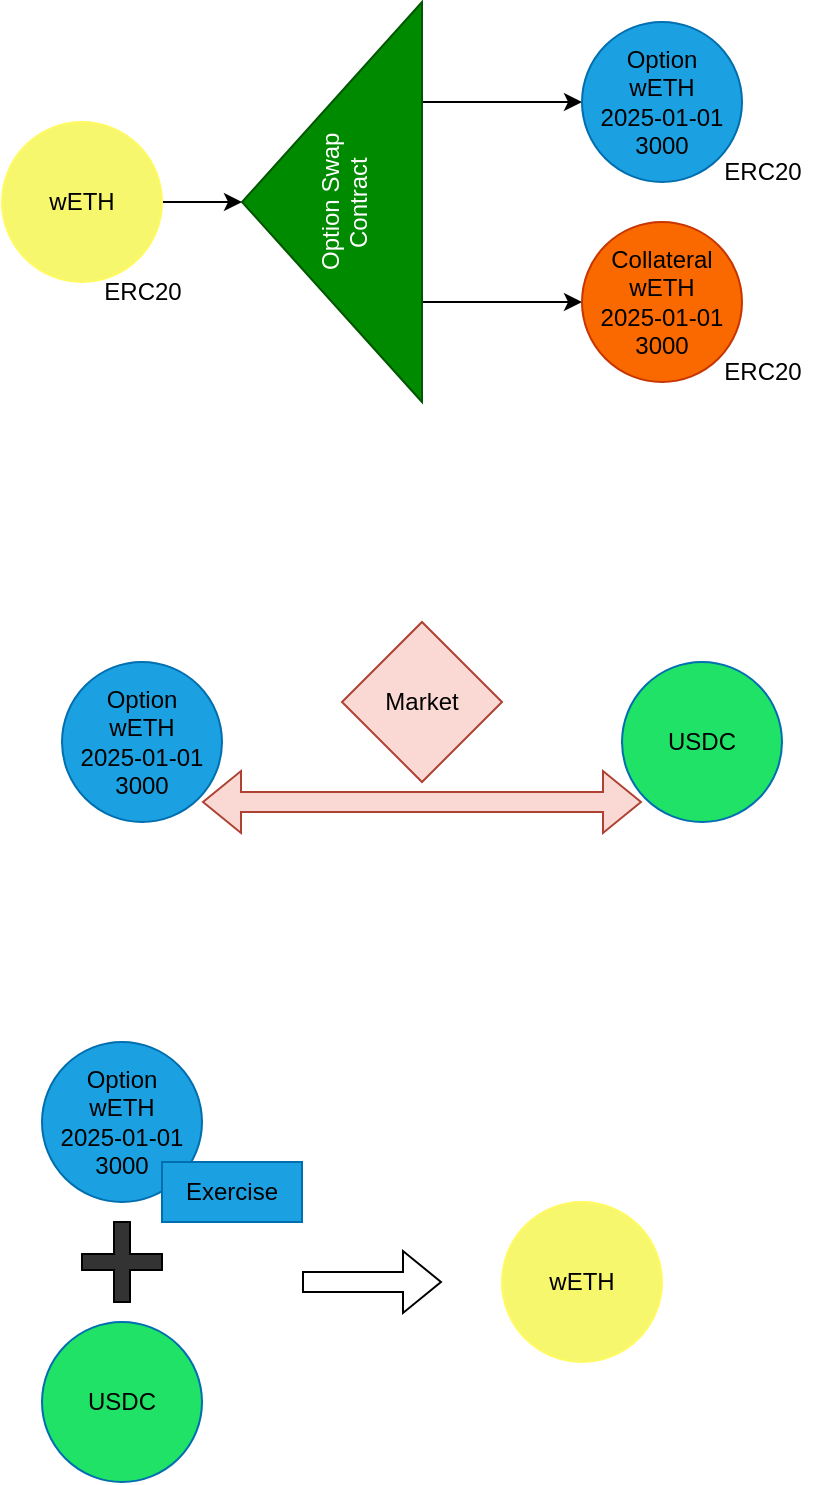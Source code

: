<mxfile version="24.8.2">
  <diagram name="Page-1" id="T6b0QDDt3_OT0mwsR_Ze">
    <mxGraphModel dx="1224" dy="774" grid="1" gridSize="10" guides="1" tooltips="1" connect="1" arrows="1" fold="1" page="1" pageScale="1" pageWidth="850" pageHeight="1100" math="0" shadow="0">
      <root>
        <mxCell id="0" />
        <mxCell id="1" parent="0" />
        <mxCell id="bA5UnjsFuITjD8SUiumk-10" style="edgeStyle=orthogonalEdgeStyle;rounded=0;orthogonalLoop=1;jettySize=auto;html=1;exitX=0;exitY=0.75;exitDx=0;exitDy=0;" edge="1" parent="1" source="bA5UnjsFuITjD8SUiumk-1" target="bA5UnjsFuITjD8SUiumk-7">
          <mxGeometry relative="1" as="geometry" />
        </mxCell>
        <mxCell id="bA5UnjsFuITjD8SUiumk-11" style="edgeStyle=orthogonalEdgeStyle;rounded=0;orthogonalLoop=1;jettySize=auto;html=1;exitX=0;exitY=0.25;exitDx=0;exitDy=0;entryX=0;entryY=0.5;entryDx=0;entryDy=0;" edge="1" parent="1" source="bA5UnjsFuITjD8SUiumk-1" target="bA5UnjsFuITjD8SUiumk-6">
          <mxGeometry relative="1" as="geometry" />
        </mxCell>
        <mxCell id="bA5UnjsFuITjD8SUiumk-1" value="&lt;div&gt;&lt;br&gt;&lt;/div&gt;Option Swap&lt;div&gt;Contract&lt;/div&gt;" style="triangle;whiteSpace=wrap;html=1;rotation=-180;fillColor=#008a00;strokeColor=#005700;fontColor=#ffffff;textDirection=vertical-rl;verticalAlign=middle;" vertex="1" parent="1">
          <mxGeometry x="360" y="300" width="90" height="200" as="geometry" />
        </mxCell>
        <mxCell id="bA5UnjsFuITjD8SUiumk-5" value="" style="edgeStyle=orthogonalEdgeStyle;rounded=0;orthogonalLoop=1;jettySize=auto;html=1;" edge="1" parent="1" source="bA5UnjsFuITjD8SUiumk-4" target="bA5UnjsFuITjD8SUiumk-1">
          <mxGeometry relative="1" as="geometry" />
        </mxCell>
        <mxCell id="bA5UnjsFuITjD8SUiumk-4" value="&lt;font color=&quot;#000000&quot;&gt;wETH&lt;/font&gt;" style="ellipse;whiteSpace=wrap;html=1;aspect=fixed;fillColor=#F7F76E;fontColor=#ffffff;strokeColor=#FFFA61;" vertex="1" parent="1">
          <mxGeometry x="240" y="360" width="80" height="80" as="geometry" />
        </mxCell>
        <mxCell id="bA5UnjsFuITjD8SUiumk-6" value="&lt;font color=&quot;#000000&quot;&gt;Collateral&lt;/font&gt;&lt;div style=&quot;color: rgb(255, 255, 255);&quot;&gt;&lt;font color=&quot;#000000&quot;&gt;wETH&lt;/font&gt;&lt;/div&gt;&lt;div style=&quot;color: rgb(255, 255, 255);&quot;&gt;&lt;font color=&quot;#000000&quot;&gt;2025-01-01&lt;/font&gt;&lt;/div&gt;&lt;div style=&quot;color: rgb(255, 255, 255);&quot;&gt;&lt;font color=&quot;#000000&quot;&gt;3000&lt;/font&gt;&lt;/div&gt;" style="ellipse;whiteSpace=wrap;html=1;aspect=fixed;fillColor=#fa6800;fontColor=#000000;strokeColor=#C73500;" vertex="1" parent="1">
          <mxGeometry x="530" y="410" width="80" height="80" as="geometry" />
        </mxCell>
        <mxCell id="bA5UnjsFuITjD8SUiumk-7" value="&lt;font color=&quot;#000000&quot;&gt;Option&lt;/font&gt;&lt;div&gt;&lt;font color=&quot;#000000&quot;&gt;wETH&lt;/font&gt;&lt;/div&gt;&lt;div&gt;&lt;font color=&quot;#000000&quot;&gt;2025-01-01&lt;/font&gt;&lt;/div&gt;&lt;div&gt;&lt;font color=&quot;#000000&quot;&gt;3000&lt;/font&gt;&lt;/div&gt;" style="ellipse;whiteSpace=wrap;html=1;aspect=fixed;fillColor=#1ba1e2;fontColor=#ffffff;strokeColor=#006EAF;" vertex="1" parent="1">
          <mxGeometry x="530" y="310" width="80" height="80" as="geometry" />
        </mxCell>
        <mxCell id="bA5UnjsFuITjD8SUiumk-12" value="ERC20" style="text;html=1;align=center;verticalAlign=middle;resizable=0;points=[];autosize=1;strokeColor=none;fillColor=none;" vertex="1" parent="1">
          <mxGeometry x="590" y="370" width="60" height="30" as="geometry" />
        </mxCell>
        <mxCell id="bA5UnjsFuITjD8SUiumk-13" value="ERC20" style="text;html=1;align=center;verticalAlign=middle;resizable=0;points=[];autosize=1;strokeColor=none;fillColor=none;" vertex="1" parent="1">
          <mxGeometry x="590" y="470" width="60" height="30" as="geometry" />
        </mxCell>
        <mxCell id="bA5UnjsFuITjD8SUiumk-14" value="ERC20" style="text;html=1;align=center;verticalAlign=middle;resizable=0;points=[];autosize=1;strokeColor=none;fillColor=none;" vertex="1" parent="1">
          <mxGeometry x="280" y="430" width="60" height="30" as="geometry" />
        </mxCell>
        <mxCell id="bA5UnjsFuITjD8SUiumk-15" value="&lt;font color=&quot;#000000&quot;&gt;Option&lt;/font&gt;&lt;div&gt;&lt;font color=&quot;#000000&quot;&gt;wETH&lt;/font&gt;&lt;/div&gt;&lt;div&gt;&lt;font color=&quot;#000000&quot;&gt;2025-01-01&lt;/font&gt;&lt;/div&gt;&lt;div&gt;&lt;font color=&quot;#000000&quot;&gt;3000&lt;/font&gt;&lt;/div&gt;" style="ellipse;whiteSpace=wrap;html=1;aspect=fixed;fillColor=#1ba1e2;fontColor=#ffffff;strokeColor=#006EAF;" vertex="1" parent="1">
          <mxGeometry x="270" y="630" width="80" height="80" as="geometry" />
        </mxCell>
        <mxCell id="bA5UnjsFuITjD8SUiumk-17" value="&lt;font color=&quot;#000000&quot;&gt;USDC&lt;/font&gt;" style="ellipse;whiteSpace=wrap;html=1;aspect=fixed;fillColor=#20E267;fontColor=#ffffff;strokeColor=#006EAF;" vertex="1" parent="1">
          <mxGeometry x="550" y="630" width="80" height="80" as="geometry" />
        </mxCell>
        <mxCell id="bA5UnjsFuITjD8SUiumk-18" value="" style="shape=flexArrow;endArrow=classic;startArrow=classic;html=1;rounded=0;fillColor=#fad9d5;strokeColor=#ae4132;" edge="1" parent="1">
          <mxGeometry width="100" height="100" relative="1" as="geometry">
            <mxPoint x="340" y="700" as="sourcePoint" />
            <mxPoint x="560" y="700" as="targetPoint" />
          </mxGeometry>
        </mxCell>
        <mxCell id="bA5UnjsFuITjD8SUiumk-19" value="Market" style="rhombus;whiteSpace=wrap;html=1;fillColor=#fad9d5;strokeColor=#ae4132;" vertex="1" parent="1">
          <mxGeometry x="410" y="610" width="80" height="80" as="geometry" />
        </mxCell>
        <mxCell id="bA5UnjsFuITjD8SUiumk-20" value="&lt;font color=&quot;#000000&quot;&gt;Option&lt;/font&gt;&lt;div&gt;&lt;font color=&quot;#000000&quot;&gt;wETH&lt;/font&gt;&lt;/div&gt;&lt;div&gt;&lt;font color=&quot;#000000&quot;&gt;2025-01-01&lt;/font&gt;&lt;/div&gt;&lt;div&gt;&lt;font color=&quot;#000000&quot;&gt;3000&lt;/font&gt;&lt;/div&gt;" style="ellipse;whiteSpace=wrap;html=1;aspect=fixed;fillColor=#1ba1e2;fontColor=#ffffff;strokeColor=#006EAF;" vertex="1" parent="1">
          <mxGeometry x="260" y="820" width="80" height="80" as="geometry" />
        </mxCell>
        <mxCell id="bA5UnjsFuITjD8SUiumk-22" value="&lt;font color=&quot;#000000&quot;&gt;USDC&lt;/font&gt;" style="ellipse;whiteSpace=wrap;html=1;aspect=fixed;fillColor=#20E267;fontColor=#ffffff;strokeColor=#006EAF;" vertex="1" parent="1">
          <mxGeometry x="260" y="960" width="80" height="80" as="geometry" />
        </mxCell>
        <mxCell id="bA5UnjsFuITjD8SUiumk-23" value="" style="shape=flexArrow;endArrow=classic;html=1;rounded=0;" edge="1" parent="1">
          <mxGeometry width="50" height="50" relative="1" as="geometry">
            <mxPoint x="390" y="940" as="sourcePoint" />
            <mxPoint x="460" y="940" as="targetPoint" />
          </mxGeometry>
        </mxCell>
        <mxCell id="bA5UnjsFuITjD8SUiumk-24" value="&lt;font color=&quot;#000000&quot;&gt;Exercise&lt;/font&gt;" style="rounded=0;whiteSpace=wrap;html=1;fillColor=#1ba1e2;fontColor=#ffffff;strokeColor=#006EAF;" vertex="1" parent="1">
          <mxGeometry x="320" y="880" width="70" height="30" as="geometry" />
        </mxCell>
        <mxCell id="bA5UnjsFuITjD8SUiumk-25" value="" style="shape=cross;whiteSpace=wrap;html=1;fillColor=#333333;" vertex="1" parent="1">
          <mxGeometry x="280" y="910" width="40" height="40" as="geometry" />
        </mxCell>
        <mxCell id="bA5UnjsFuITjD8SUiumk-27" value="&lt;font color=&quot;#000000&quot;&gt;wETH&lt;/font&gt;" style="ellipse;whiteSpace=wrap;html=1;aspect=fixed;fillColor=#F7F76E;fontColor=#ffffff;strokeColor=#FFFA61;" vertex="1" parent="1">
          <mxGeometry x="490" y="900" width="80" height="80" as="geometry" />
        </mxCell>
      </root>
    </mxGraphModel>
  </diagram>
</mxfile>
